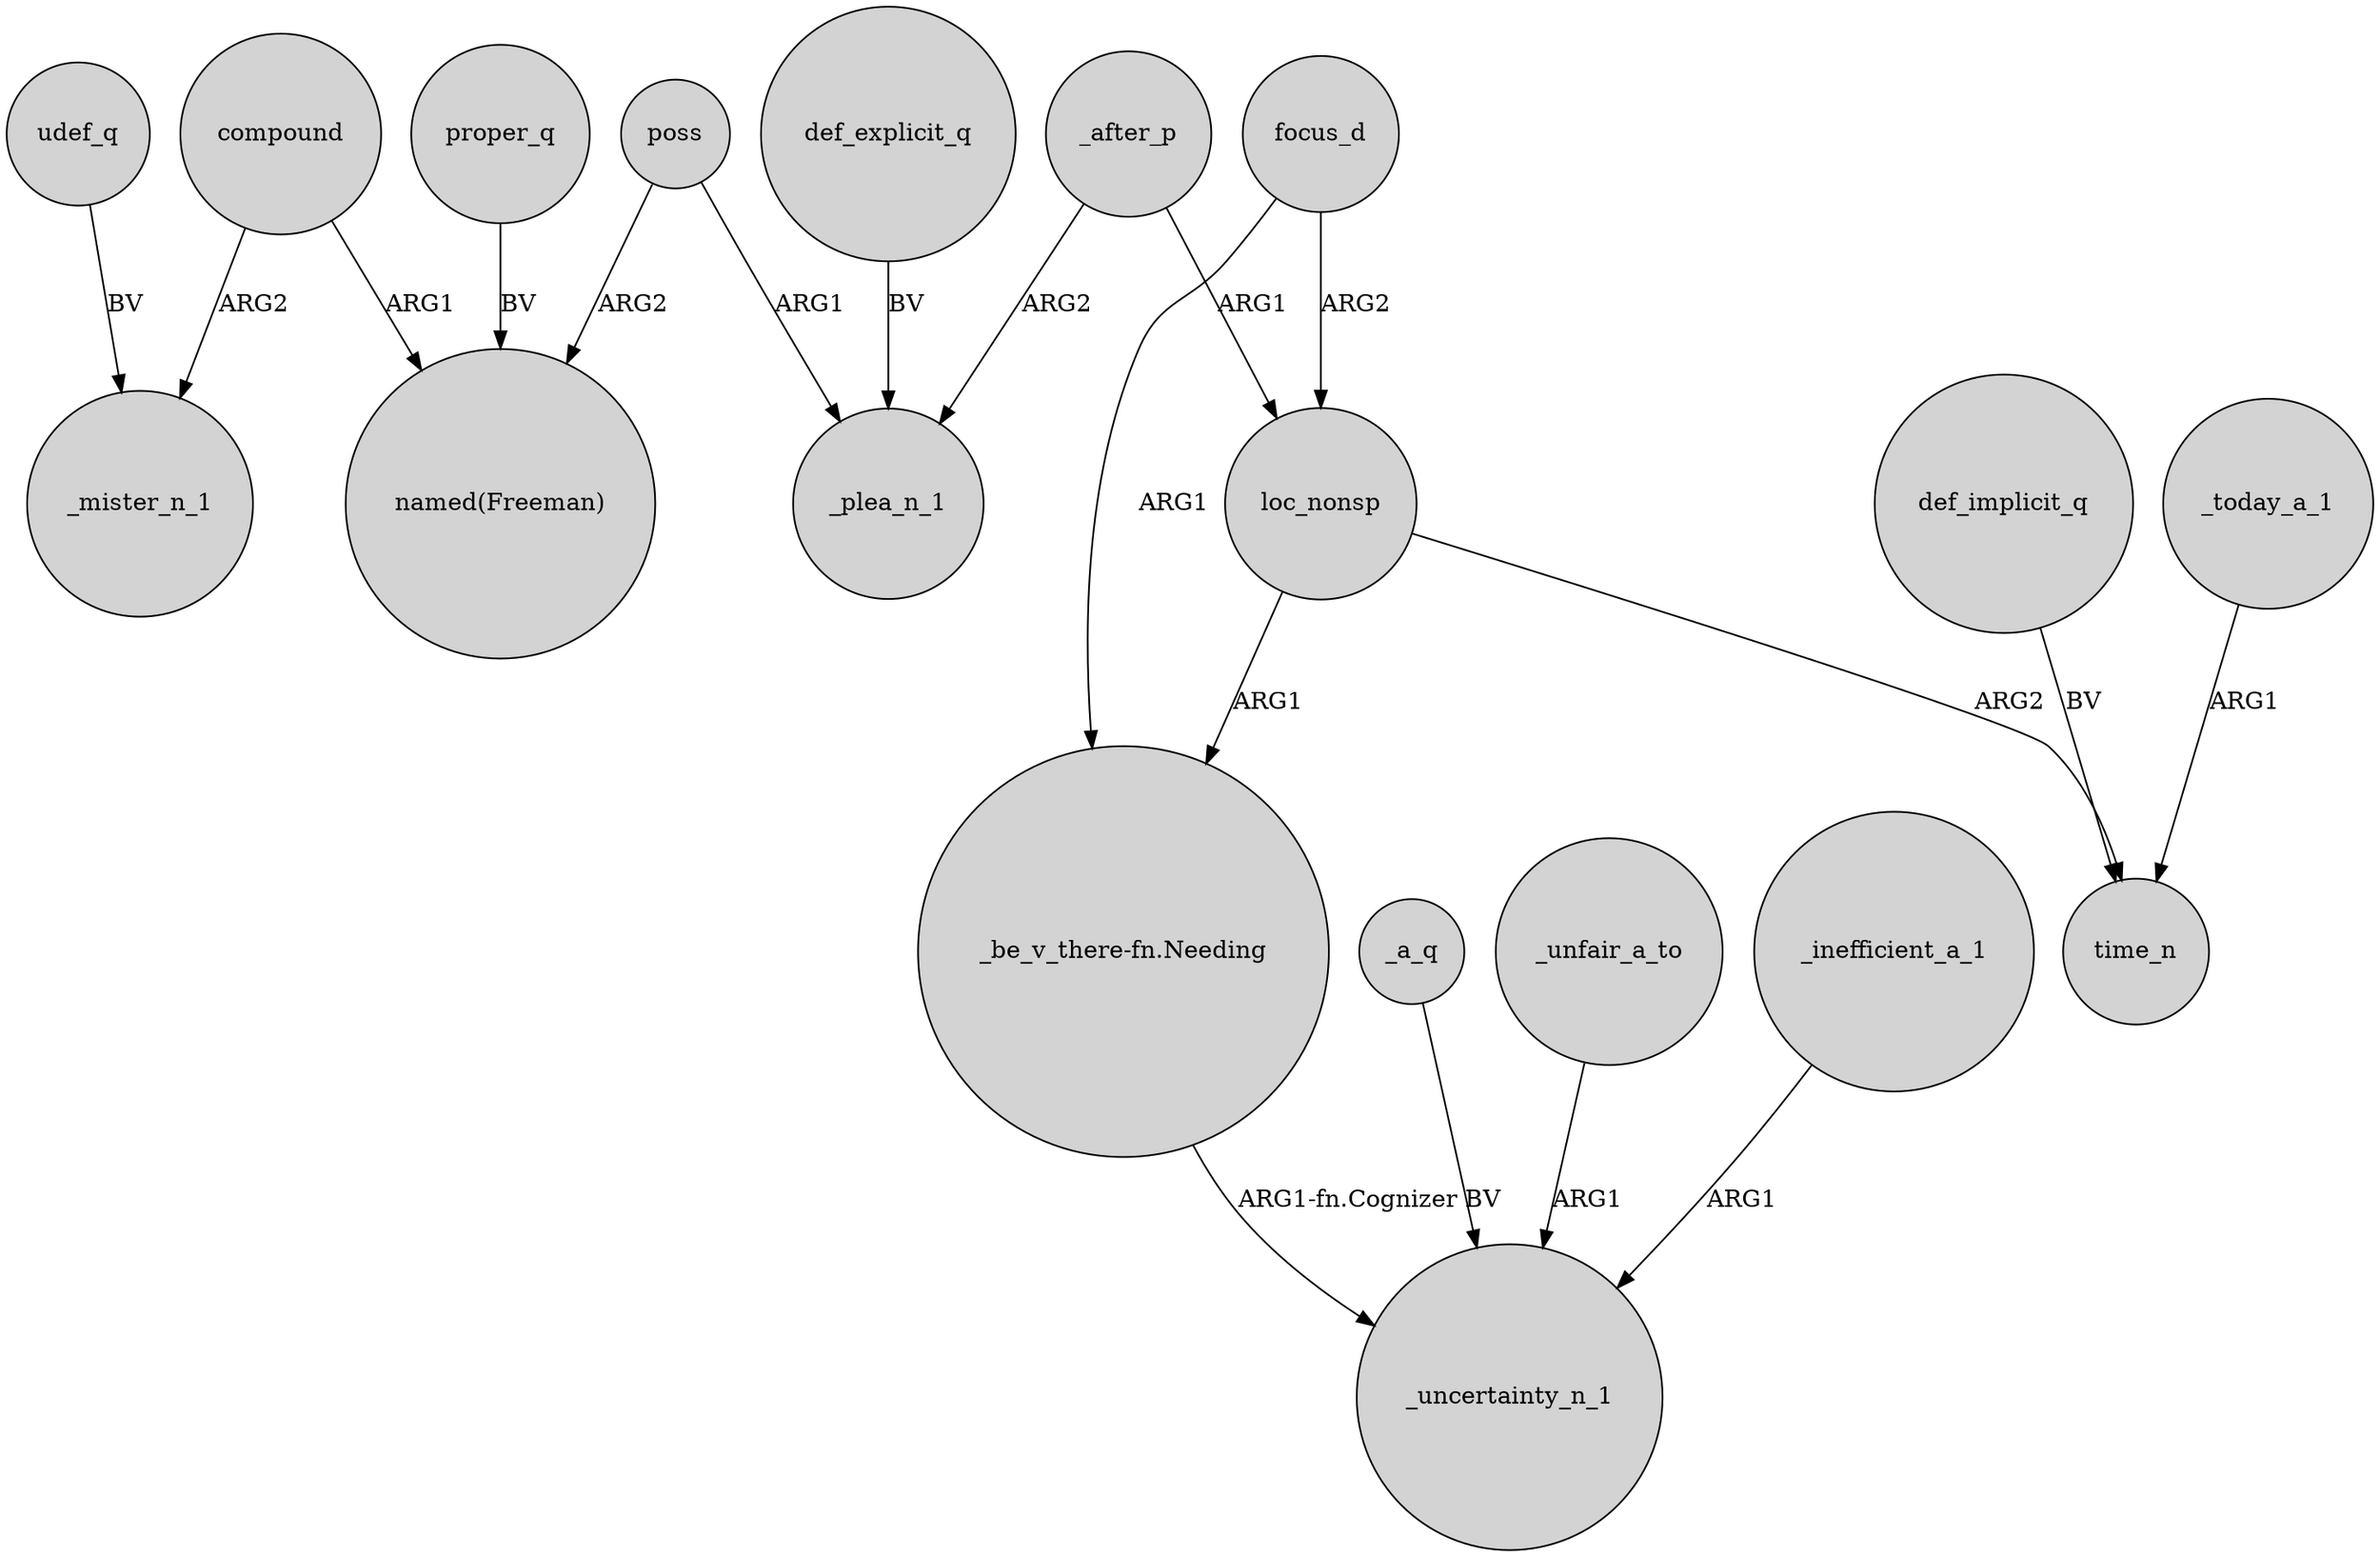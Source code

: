 digraph {
	node [shape=circle style=filled]
	compound -> _mister_n_1 [label=ARG2]
	poss -> _plea_n_1 [label=ARG1]
	focus_d -> loc_nonsp [label=ARG2]
	udef_q -> _mister_n_1 [label=BV]
	focus_d -> "_be_v_there-fn.Needing" [label=ARG1]
	_a_q -> _uncertainty_n_1 [label=BV]
	proper_q -> "named(Freeman)" [label=BV]
	compound -> "named(Freeman)" [label=ARG1]
	_after_p -> _plea_n_1 [label=ARG2]
	_after_p -> loc_nonsp [label=ARG1]
	"_be_v_there-fn.Needing" -> _uncertainty_n_1 [label="ARG1-fn.Cognizer"]
	_unfair_a_to -> _uncertainty_n_1 [label=ARG1]
	def_explicit_q -> _plea_n_1 [label=BV]
	poss -> "named(Freeman)" [label=ARG2]
	_today_a_1 -> time_n [label=ARG1]
	loc_nonsp -> "_be_v_there-fn.Needing" [label=ARG1]
	_inefficient_a_1 -> _uncertainty_n_1 [label=ARG1]
	loc_nonsp -> time_n [label=ARG2]
	def_implicit_q -> time_n [label=BV]
}
